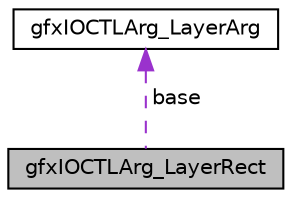 digraph "gfxIOCTLArg_LayerRect"
{
 // INTERACTIVE_SVG=YES
  edge [fontname="Helvetica",fontsize="10",labelfontname="Helvetica",labelfontsize="10"];
  node [fontname="Helvetica",fontsize="10",shape=record];
  Node1 [label="gfxIOCTLArg_LayerRect",height=0.2,width=0.4,color="black", fillcolor="grey75", style="filled", fontcolor="black"];
  Node2 -> Node1 [dir="back",color="darkorchid3",fontsize="10",style="dashed",label=" base" ,fontname="Helvetica"];
  Node2 [label="gfxIOCTLArg_LayerArg",height=0.2,width=0.4,color="black", fillcolor="white", style="filled",URL="$structgfxIOCTLArg__LayerArg.html",tooltip="This struct represents a basic layer request argument. "];
}
